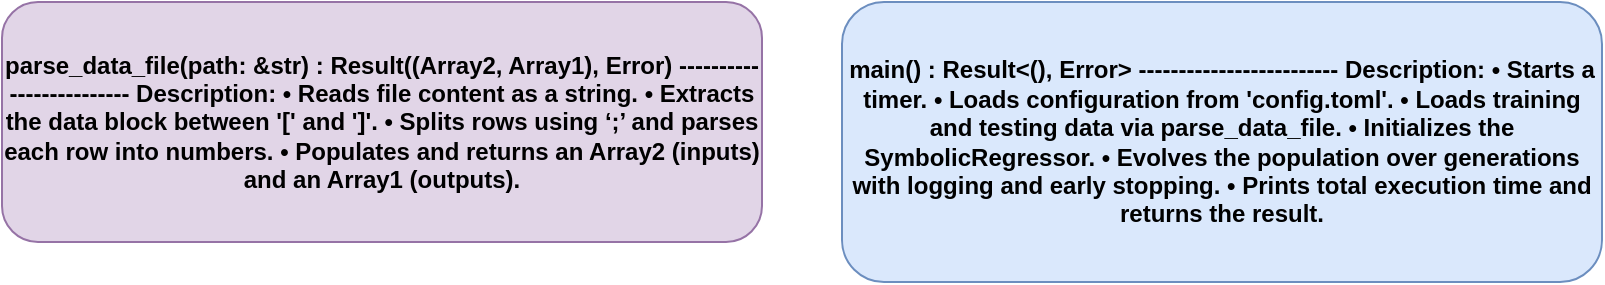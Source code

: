 <?xml version="1.0" encoding="UTF-8"?>
<mxfile version="14.6.13">
  <!-- Page 1: Main Module -->
  <diagram id="MainModule" name="Main Module">
    <mxGraphModel dx="1086" dy="620" grid="1" gridSize="10">
      <root>
        <mxCell id="0"/>
        <mxCell id="1" parent="0"/>
        <!-- parse_data_file function -->
        <mxCell id="parse_data_file" value="parse_data_file(path: &amp;str) : Result((Array2&lt;f64&gt;, Array1&lt;f64&gt;), Error)
-------------------------
Description:
• Reads file content as a string.
• Extracts the data block between '[' and ']'.
• Splits rows using ‘;’ and parses each row into numbers.
• Populates and returns an Array2 (inputs) and an Array1 (outputs)." style="rounded=1;whiteSpace=wrap;html=1;fillColor=#E1D5E7;strokeColor=#9673A6;fontStyle=1;" vertex="1" parent="1">
          <mxGeometry x="30" y="30" width="380" height="120" as="geometry"/>
        </mxCell>
        <!-- main function -->
        <mxCell id="main_func" value="main() : Result&lt;(), Error&gt;
-------------------------
Description:
• Starts a timer.
• Loads configuration from 'config.toml'.
• Loads training and testing data via parse_data_file.
• Initializes the SymbolicRegressor.
• Evolves the population over generations with logging and early stopping.
• Prints total execution time and returns the result." style="rounded=1;whiteSpace=wrap;html=1;fillColor=#DAE8FC;strokeColor=#6C8EBF;fontStyle=1;" vertex="1" parent="1">
          <mxGeometry x="450" y="30" width="380" height="140" as="geometry"/>
        </mxCell>
      </root>
    </mxGraphModel>
  </diagram>
  
  <!-- Page 2: Config Module -->
  <diagram id="ConfigModule" name="Config Module">
    <mxGraphModel dx="1078" dy="684" grid="1" gridSize="10">
      <root>
        <mxCell id="0"/>
        <mxCell id="1" parent="0"/>
        <!-- Config struct -->
        <mxCell id="cfg_struct" value="struct Config
-------------------------
Description:
• Holds parameters for population size, mutation rates, weights, and other settings.
• Methods:
   - target_time(): Returns target Duration.
   - load(path): Loads configuration from a TOML file.
   - Default: Provides default configuration values." style="rounded=1;whiteSpace=wrap;html=1;fillColor=#FFE6CC;strokeColor=#D79B00;fontStyle=1;" vertex="1" parent="1">
          <mxGeometry x="40" y="30" width="300" height="140" as="geometry"/>
        </mxCell>
      </root>
    </mxGraphModel>
  </diagram>
  
  <!-- Page 3: Expr Module -->
  <diagram id="ExprModule" name="Expr Module">
    <mxGraphModel dx="1078" dy="684" grid="1" gridSize="10">
      <root>
        <mxCell id="0"/>
        <mxCell id="1" parent="0"/>
        <!-- Expr enum -->
        <mxCell id="expr_enum" value="enum Expr
-------------------------
Description:
• Represents symbolic expressions with variants:
   Constant, Variable, Add, Sub, Mul, Div, Pow, GValue, RValue.
• Methods:
   - prototype(): Returns a basic prototype expression.
   - random(depth): Generates a random expression.
   - mutate(depth): Mutates the expression.
   - get_random_subtree(): Retrieves a random subtree.
   - simplify(): Simplifies the expression.
   - evaluate() / evaluate_with_depth(): Evaluates the expression with a depth limit.
   - dimensionality(): Determines the expression's physical dimension.
   - expr_complexity(): Computes the complexity of the expression.
   - Display: Implements string conversion." style="rounded=1;whiteSpace=wrap;html=1;fillColor=#FFCCCC;strokeColor=#CC0000;fontStyle=1;" vertex="1" parent="1">
          <mxGeometry x="30" y="30" width="420" height="160" as="geometry"/>
        </mxCell>
        <!-- Dimension enum -->
        <mxCell id="dim_enum" value="enum Dimension
-------------------------
Description:
• Represents dimensions like Voltage, Resistance, Conductance, Power, Dimensionless, and Invalid." style="rounded=1;whiteSpace=wrap;html=1;fillColor=#CCCCFF;strokeColor=#6666FF;fontStyle=1;" vertex="1" parent="1">
          <mxGeometry x="30" y="200" width="420" height="60" as="geometry"/>
        </mxCell>
      </root>
    </mxGraphModel>
  </diagram>
  
  <!-- Page 4: SymbolicRegressor Module -->
  <diagram id="SymbolicRegressorModule" name="SymbolicRegressor Module">
    <mxGraphModel dx="1078" dy="684" grid="1" gridSize="10">
      <root>
        <mxCell id="0"/>
        <mxCell id="1" parent="0"/>
        <!-- SymbolicRegressor struct -->
        <mxCell id="sr_struct" value="struct SymbolicRegressor
-------------------------
Description:
• Manages a population of expressions for symbolic regression.
• Fields include:
   config, population, inputs, outputs, pop_size, stagnation_count, generation_times, fitness_cache.
• Methods:
   - new(): Initializes the regressor with a given config and population.
   - update_stagnation(): Updates the stagnation counter based on fitness.
   - calculate_mutation_rate(): Computes the mutation rate for evolution.
   - evolve(): Evolves the population for one generation.
   - adaptive_population(): Adjusts population size based on time and fitness.
   - best_expression(): Returns the best expression in the population.
   - fitness(): Computes fitness metrics for an expression.
   - calculate_fitness(): Calculates fitness values over training data.
   - test_fitness(): Evaluates fitness on test data." style="rounded=1;whiteSpace=wrap;html=1;fillColor=#D5E8D4;strokeColor=#82B366;fontStyle=1;" vertex="1" parent="1">
          <mxGeometry x="30" y="30" width="420" height="200" as="geometry"/>
        </mxCell>
      </root>
    </mxGraphModel>
  </diagram>
</mxfile>
